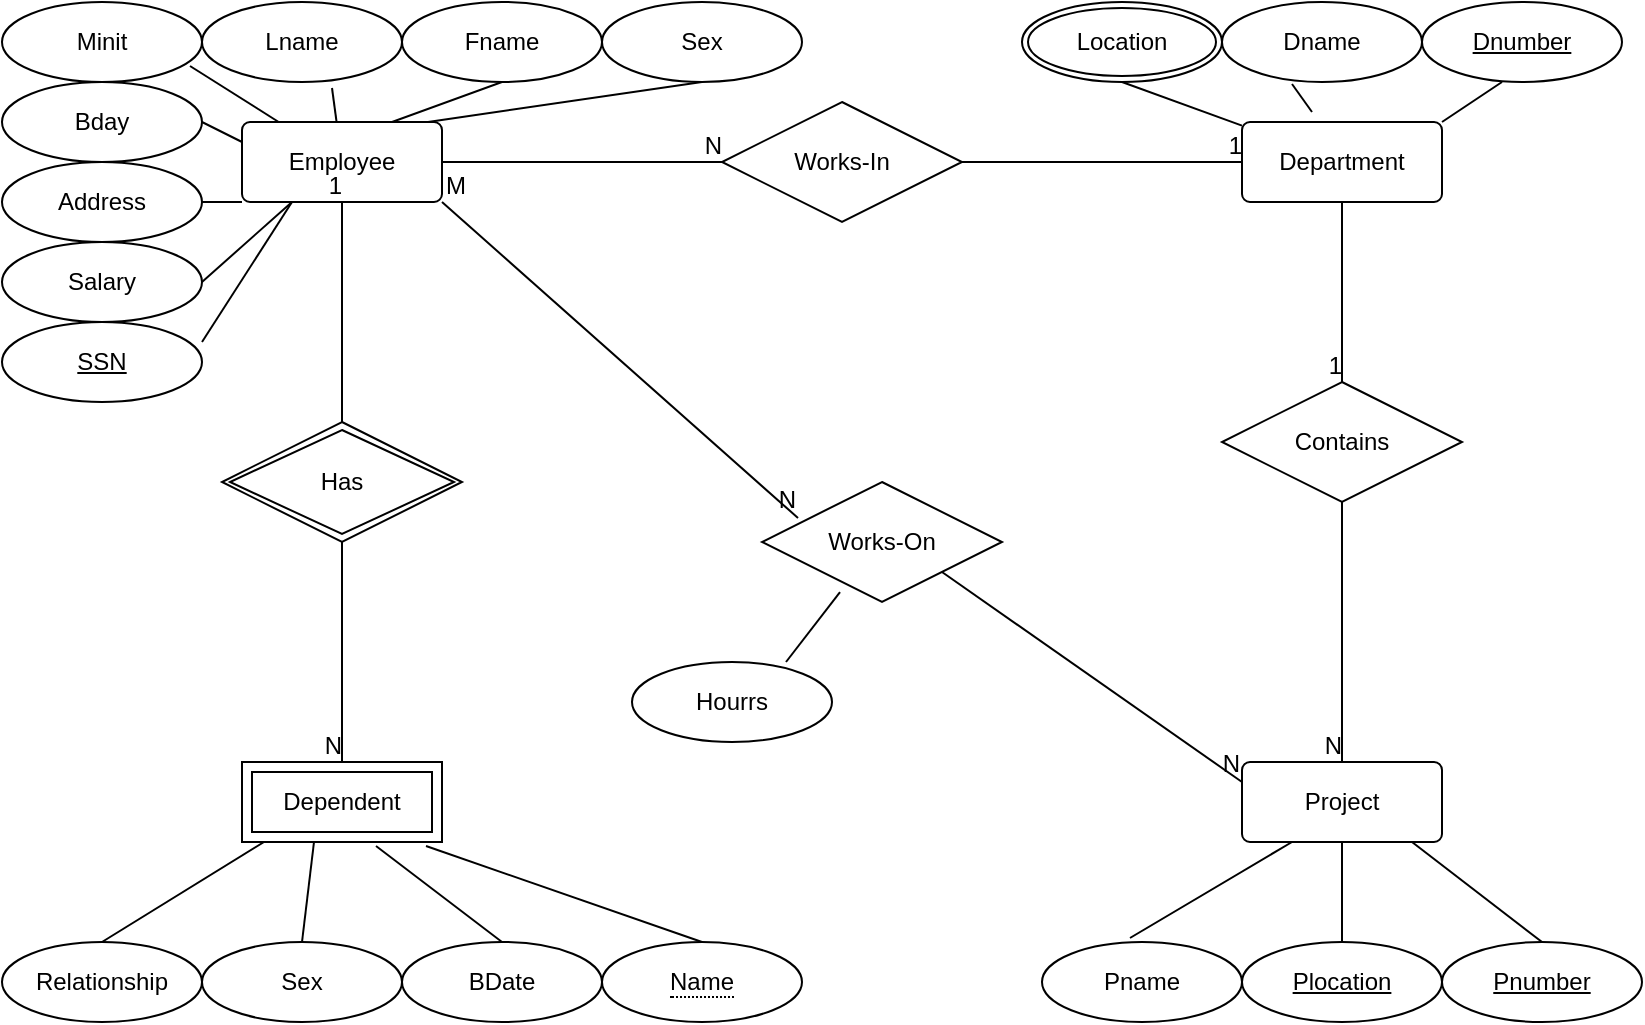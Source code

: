 <mxfile version="20.4.0" type="github">
  <diagram id="R2lEEEUBdFMjLlhIrx00" name="Page-1">
    <mxGraphModel dx="1422" dy="776" grid="1" gridSize="10" guides="1" tooltips="1" connect="1" arrows="1" fold="1" page="1" pageScale="1" pageWidth="850" pageHeight="1100" math="0" shadow="0" extFonts="Permanent Marker^https://fonts.googleapis.com/css?family=Permanent+Marker">
      <root>
        <mxCell id="0" />
        <mxCell id="1" parent="0" />
        <mxCell id="PfcQi40fvJK5_6Pg-RUV-7" value="Project" style="rounded=1;arcSize=10;whiteSpace=wrap;html=1;align=center;" vertex="1" parent="1">
          <mxGeometry x="630" y="440" width="100" height="40" as="geometry" />
        </mxCell>
        <mxCell id="PfcQi40fvJK5_6Pg-RUV-8" value="Department" style="rounded=1;arcSize=10;whiteSpace=wrap;html=1;align=center;" vertex="1" parent="1">
          <mxGeometry x="630" y="120" width="100" height="40" as="geometry" />
        </mxCell>
        <mxCell id="PfcQi40fvJK5_6Pg-RUV-9" value="Employee" style="rounded=1;arcSize=10;whiteSpace=wrap;html=1;align=center;" vertex="1" parent="1">
          <mxGeometry x="130" y="120" width="100" height="40" as="geometry" />
        </mxCell>
        <mxCell id="PfcQi40fvJK5_6Pg-RUV-10" value="Dependent" style="shape=ext;margin=3;double=1;whiteSpace=wrap;html=1;align=center;" vertex="1" parent="1">
          <mxGeometry x="130" y="440" width="100" height="40" as="geometry" />
        </mxCell>
        <mxCell id="PfcQi40fvJK5_6Pg-RUV-11" value="Has" style="shape=rhombus;double=1;perimeter=rhombusPerimeter;whiteSpace=wrap;html=1;align=center;" vertex="1" parent="1">
          <mxGeometry x="120" y="270" width="120" height="60" as="geometry" />
        </mxCell>
        <mxCell id="PfcQi40fvJK5_6Pg-RUV-13" value="" style="endArrow=none;html=1;rounded=0;exitX=0.5;exitY=1;exitDx=0;exitDy=0;entryX=0.5;entryY=0;entryDx=0;entryDy=0;" edge="1" parent="1" source="PfcQi40fvJK5_6Pg-RUV-11" target="PfcQi40fvJK5_6Pg-RUV-10">
          <mxGeometry relative="1" as="geometry">
            <mxPoint x="340" y="390" as="sourcePoint" />
            <mxPoint x="500" y="390" as="targetPoint" />
          </mxGeometry>
        </mxCell>
        <mxCell id="PfcQi40fvJK5_6Pg-RUV-14" value="N" style="resizable=0;html=1;align=right;verticalAlign=bottom;" connectable="0" vertex="1" parent="PfcQi40fvJK5_6Pg-RUV-13">
          <mxGeometry x="1" relative="1" as="geometry" />
        </mxCell>
        <mxCell id="PfcQi40fvJK5_6Pg-RUV-15" value="" style="endArrow=none;html=1;rounded=0;exitX=0.5;exitY=0;exitDx=0;exitDy=0;entryX=0.5;entryY=1;entryDx=0;entryDy=0;" edge="1" parent="1" source="PfcQi40fvJK5_6Pg-RUV-11" target="PfcQi40fvJK5_6Pg-RUV-9">
          <mxGeometry relative="1" as="geometry">
            <mxPoint x="340" y="390" as="sourcePoint" />
            <mxPoint x="500" y="390" as="targetPoint" />
          </mxGeometry>
        </mxCell>
        <mxCell id="PfcQi40fvJK5_6Pg-RUV-16" value="1" style="resizable=0;html=1;align=right;verticalAlign=bottom;" connectable="0" vertex="1" parent="PfcQi40fvJK5_6Pg-RUV-15">
          <mxGeometry x="1" relative="1" as="geometry" />
        </mxCell>
        <mxCell id="PfcQi40fvJK5_6Pg-RUV-19" value="&lt;span style=&quot;border-bottom: 1px dotted&quot;&gt;Name&lt;/span&gt;" style="ellipse;whiteSpace=wrap;html=1;align=center;" vertex="1" parent="1">
          <mxGeometry x="310" y="530" width="100" height="40" as="geometry" />
        </mxCell>
        <mxCell id="PfcQi40fvJK5_6Pg-RUV-22" value="BDate" style="ellipse;whiteSpace=wrap;html=1;align=center;" vertex="1" parent="1">
          <mxGeometry x="210" y="530" width="100" height="40" as="geometry" />
        </mxCell>
        <mxCell id="PfcQi40fvJK5_6Pg-RUV-23" value="Sex" style="ellipse;whiteSpace=wrap;html=1;align=center;" vertex="1" parent="1">
          <mxGeometry x="110" y="530" width="100" height="40" as="geometry" />
        </mxCell>
        <mxCell id="PfcQi40fvJK5_6Pg-RUV-24" value="Relationship" style="ellipse;whiteSpace=wrap;html=1;align=center;" vertex="1" parent="1">
          <mxGeometry x="10" y="530" width="100" height="40" as="geometry" />
        </mxCell>
        <mxCell id="PfcQi40fvJK5_6Pg-RUV-26" value="" style="endArrow=none;html=1;rounded=0;exitX=0.5;exitY=0;exitDx=0;exitDy=0;entryX=0.11;entryY=1;entryDx=0;entryDy=0;entryPerimeter=0;" edge="1" parent="1" source="PfcQi40fvJK5_6Pg-RUV-24" target="PfcQi40fvJK5_6Pg-RUV-10">
          <mxGeometry relative="1" as="geometry">
            <mxPoint x="340" y="390" as="sourcePoint" />
            <mxPoint x="500" y="390" as="targetPoint" />
          </mxGeometry>
        </mxCell>
        <mxCell id="PfcQi40fvJK5_6Pg-RUV-27" value="" style="endArrow=none;html=1;rounded=0;exitX=0.5;exitY=0;exitDx=0;exitDy=0;entryX=0.92;entryY=1.05;entryDx=0;entryDy=0;entryPerimeter=0;" edge="1" parent="1" source="PfcQi40fvJK5_6Pg-RUV-19" target="PfcQi40fvJK5_6Pg-RUV-10">
          <mxGeometry relative="1" as="geometry">
            <mxPoint x="340" y="390" as="sourcePoint" />
            <mxPoint x="500" y="390" as="targetPoint" />
          </mxGeometry>
        </mxCell>
        <mxCell id="PfcQi40fvJK5_6Pg-RUV-28" value="" style="endArrow=none;html=1;rounded=0;exitX=0.5;exitY=0;exitDx=0;exitDy=0;entryX=0.67;entryY=1.05;entryDx=0;entryDy=0;entryPerimeter=0;" edge="1" parent="1" source="PfcQi40fvJK5_6Pg-RUV-22" target="PfcQi40fvJK5_6Pg-RUV-10">
          <mxGeometry relative="1" as="geometry">
            <mxPoint x="340" y="390" as="sourcePoint" />
            <mxPoint x="500" y="390" as="targetPoint" />
          </mxGeometry>
        </mxCell>
        <mxCell id="PfcQi40fvJK5_6Pg-RUV-29" value="" style="endArrow=none;html=1;rounded=0;exitX=0.5;exitY=0;exitDx=0;exitDy=0;entryX=0.36;entryY=1;entryDx=0;entryDy=0;entryPerimeter=0;" edge="1" parent="1" source="PfcQi40fvJK5_6Pg-RUV-23" target="PfcQi40fvJK5_6Pg-RUV-10">
          <mxGeometry relative="1" as="geometry">
            <mxPoint x="340" y="390" as="sourcePoint" />
            <mxPoint x="500" y="390" as="targetPoint" />
          </mxGeometry>
        </mxCell>
        <mxCell id="PfcQi40fvJK5_6Pg-RUV-30" value="Pnumber" style="ellipse;whiteSpace=wrap;html=1;align=center;fontStyle=4;" vertex="1" parent="1">
          <mxGeometry x="730" y="530" width="100" height="40" as="geometry" />
        </mxCell>
        <mxCell id="PfcQi40fvJK5_6Pg-RUV-31" value="Plocation" style="ellipse;whiteSpace=wrap;html=1;align=center;fontStyle=4;" vertex="1" parent="1">
          <mxGeometry x="630" y="530" width="100" height="40" as="geometry" />
        </mxCell>
        <mxCell id="PfcQi40fvJK5_6Pg-RUV-32" value="Pname" style="ellipse;whiteSpace=wrap;html=1;align=center;" vertex="1" parent="1">
          <mxGeometry x="530" y="530" width="100" height="40" as="geometry" />
        </mxCell>
        <mxCell id="PfcQi40fvJK5_6Pg-RUV-33" value="" style="endArrow=none;html=1;rounded=0;exitX=0.5;exitY=0;exitDx=0;exitDy=0;entryX=0.85;entryY=1;entryDx=0;entryDy=0;entryPerimeter=0;" edge="1" parent="1" source="PfcQi40fvJK5_6Pg-RUV-30" target="PfcQi40fvJK5_6Pg-RUV-7">
          <mxGeometry relative="1" as="geometry">
            <mxPoint x="340" y="390" as="sourcePoint" />
            <mxPoint x="500" y="390" as="targetPoint" />
          </mxGeometry>
        </mxCell>
        <mxCell id="PfcQi40fvJK5_6Pg-RUV-34" value="" style="endArrow=none;html=1;rounded=0;exitX=0.5;exitY=0;exitDx=0;exitDy=0;entryX=0.5;entryY=1;entryDx=0;entryDy=0;" edge="1" parent="1" source="PfcQi40fvJK5_6Pg-RUV-31" target="PfcQi40fvJK5_6Pg-RUV-7">
          <mxGeometry relative="1" as="geometry">
            <mxPoint x="340" y="390" as="sourcePoint" />
            <mxPoint x="500" y="390" as="targetPoint" />
          </mxGeometry>
        </mxCell>
        <mxCell id="PfcQi40fvJK5_6Pg-RUV-35" value="" style="endArrow=none;html=1;rounded=0;exitX=0.44;exitY=-0.05;exitDx=0;exitDy=0;exitPerimeter=0;entryX=0.25;entryY=1;entryDx=0;entryDy=0;" edge="1" parent="1" source="PfcQi40fvJK5_6Pg-RUV-32" target="PfcQi40fvJK5_6Pg-RUV-7">
          <mxGeometry relative="1" as="geometry">
            <mxPoint x="340" y="390" as="sourcePoint" />
            <mxPoint x="500" y="390" as="targetPoint" />
          </mxGeometry>
        </mxCell>
        <mxCell id="PfcQi40fvJK5_6Pg-RUV-36" value="Location" style="ellipse;shape=doubleEllipse;margin=3;whiteSpace=wrap;html=1;align=center;" vertex="1" parent="1">
          <mxGeometry x="520" y="60" width="100" height="40" as="geometry" />
        </mxCell>
        <mxCell id="PfcQi40fvJK5_6Pg-RUV-37" value="Dnumber" style="ellipse;whiteSpace=wrap;html=1;align=center;fontStyle=4;" vertex="1" parent="1">
          <mxGeometry x="720" y="60" width="100" height="40" as="geometry" />
        </mxCell>
        <mxCell id="PfcQi40fvJK5_6Pg-RUV-38" value="Dname" style="ellipse;whiteSpace=wrap;html=1;align=center;" vertex="1" parent="1">
          <mxGeometry x="620" y="60" width="100" height="40" as="geometry" />
        </mxCell>
        <mxCell id="PfcQi40fvJK5_6Pg-RUV-39" value="Contains" style="shape=rhombus;perimeter=rhombusPerimeter;whiteSpace=wrap;html=1;align=center;" vertex="1" parent="1">
          <mxGeometry x="620" y="250" width="120" height="60" as="geometry" />
        </mxCell>
        <mxCell id="PfcQi40fvJK5_6Pg-RUV-40" value="" style="endArrow=none;html=1;rounded=0;exitX=0.5;exitY=1;exitDx=0;exitDy=0;entryX=0.5;entryY=0;entryDx=0;entryDy=0;" edge="1" parent="1" source="PfcQi40fvJK5_6Pg-RUV-8" target="PfcQi40fvJK5_6Pg-RUV-39">
          <mxGeometry relative="1" as="geometry">
            <mxPoint x="340" y="390" as="sourcePoint" />
            <mxPoint x="680" y="240" as="targetPoint" />
          </mxGeometry>
        </mxCell>
        <mxCell id="PfcQi40fvJK5_6Pg-RUV-41" value="1" style="resizable=0;html=1;align=right;verticalAlign=bottom;" connectable="0" vertex="1" parent="PfcQi40fvJK5_6Pg-RUV-40">
          <mxGeometry x="1" relative="1" as="geometry" />
        </mxCell>
        <mxCell id="PfcQi40fvJK5_6Pg-RUV-42" value="" style="endArrow=none;html=1;rounded=0;exitX=0.5;exitY=1;exitDx=0;exitDy=0;entryX=0.5;entryY=0;entryDx=0;entryDy=0;" edge="1" parent="1" source="PfcQi40fvJK5_6Pg-RUV-39" target="PfcQi40fvJK5_6Pg-RUV-7">
          <mxGeometry relative="1" as="geometry">
            <mxPoint x="340" y="390" as="sourcePoint" />
            <mxPoint x="500" y="390" as="targetPoint" />
          </mxGeometry>
        </mxCell>
        <mxCell id="PfcQi40fvJK5_6Pg-RUV-43" value="N" style="resizable=0;html=1;align=right;verticalAlign=bottom;" connectable="0" vertex="1" parent="PfcQi40fvJK5_6Pg-RUV-42">
          <mxGeometry x="1" relative="1" as="geometry" />
        </mxCell>
        <mxCell id="PfcQi40fvJK5_6Pg-RUV-44" value="Works-In" style="shape=rhombus;perimeter=rhombusPerimeter;whiteSpace=wrap;html=1;align=center;" vertex="1" parent="1">
          <mxGeometry x="370" y="110" width="120" height="60" as="geometry" />
        </mxCell>
        <mxCell id="PfcQi40fvJK5_6Pg-RUV-45" value="" style="endArrow=none;html=1;rounded=0;exitX=1;exitY=0.5;exitDx=0;exitDy=0;entryX=0;entryY=0.5;entryDx=0;entryDy=0;" edge="1" parent="1" source="PfcQi40fvJK5_6Pg-RUV-44" target="PfcQi40fvJK5_6Pg-RUV-8">
          <mxGeometry relative="1" as="geometry">
            <mxPoint x="340" y="390" as="sourcePoint" />
            <mxPoint x="500" y="390" as="targetPoint" />
          </mxGeometry>
        </mxCell>
        <mxCell id="PfcQi40fvJK5_6Pg-RUV-46" value="1" style="resizable=0;html=1;align=right;verticalAlign=bottom;" connectable="0" vertex="1" parent="PfcQi40fvJK5_6Pg-RUV-45">
          <mxGeometry x="1" relative="1" as="geometry" />
        </mxCell>
        <mxCell id="PfcQi40fvJK5_6Pg-RUV-47" value="" style="endArrow=none;html=1;rounded=0;exitX=1;exitY=0.5;exitDx=0;exitDy=0;entryX=0;entryY=0.5;entryDx=0;entryDy=0;" edge="1" parent="1" source="PfcQi40fvJK5_6Pg-RUV-9" target="PfcQi40fvJK5_6Pg-RUV-44">
          <mxGeometry relative="1" as="geometry">
            <mxPoint x="340" y="390" as="sourcePoint" />
            <mxPoint x="500" y="390" as="targetPoint" />
          </mxGeometry>
        </mxCell>
        <mxCell id="PfcQi40fvJK5_6Pg-RUV-48" value="N" style="resizable=0;html=1;align=right;verticalAlign=bottom;" connectable="0" vertex="1" parent="PfcQi40fvJK5_6Pg-RUV-47">
          <mxGeometry x="1" relative="1" as="geometry" />
        </mxCell>
        <mxCell id="PfcQi40fvJK5_6Pg-RUV-49" value="Works-On" style="shape=rhombus;perimeter=rhombusPerimeter;whiteSpace=wrap;html=1;align=center;" vertex="1" parent="1">
          <mxGeometry x="390" y="300" width="120" height="60" as="geometry" />
        </mxCell>
        <mxCell id="PfcQi40fvJK5_6Pg-RUV-50" value="" style="endArrow=none;html=1;rounded=0;exitX=1;exitY=1;exitDx=0;exitDy=0;entryX=0;entryY=0.25;entryDx=0;entryDy=0;" edge="1" parent="1" source="PfcQi40fvJK5_6Pg-RUV-49" target="PfcQi40fvJK5_6Pg-RUV-7">
          <mxGeometry relative="1" as="geometry">
            <mxPoint x="360" y="330" as="sourcePoint" />
            <mxPoint x="520" y="330" as="targetPoint" />
          </mxGeometry>
        </mxCell>
        <mxCell id="PfcQi40fvJK5_6Pg-RUV-51" value="N" style="resizable=0;html=1;align=right;verticalAlign=bottom;" connectable="0" vertex="1" parent="PfcQi40fvJK5_6Pg-RUV-50">
          <mxGeometry x="1" relative="1" as="geometry" />
        </mxCell>
        <mxCell id="PfcQi40fvJK5_6Pg-RUV-52" value="" style="endArrow=none;html=1;rounded=0;exitX=1;exitY=1;exitDx=0;exitDy=0;entryX=0.15;entryY=0.3;entryDx=0;entryDy=0;entryPerimeter=0;" edge="1" parent="1" source="PfcQi40fvJK5_6Pg-RUV-9" target="PfcQi40fvJK5_6Pg-RUV-49">
          <mxGeometry relative="1" as="geometry">
            <mxPoint x="360" y="330" as="sourcePoint" />
            <mxPoint x="520" y="330" as="targetPoint" />
          </mxGeometry>
        </mxCell>
        <mxCell id="PfcQi40fvJK5_6Pg-RUV-53" value="M" style="resizable=0;html=1;align=left;verticalAlign=bottom;" connectable="0" vertex="1" parent="PfcQi40fvJK5_6Pg-RUV-52">
          <mxGeometry x="-1" relative="1" as="geometry" />
        </mxCell>
        <mxCell id="PfcQi40fvJK5_6Pg-RUV-54" value="N" style="resizable=0;html=1;align=right;verticalAlign=bottom;" connectable="0" vertex="1" parent="PfcQi40fvJK5_6Pg-RUV-52">
          <mxGeometry x="1" relative="1" as="geometry" />
        </mxCell>
        <mxCell id="PfcQi40fvJK5_6Pg-RUV-55" value="Hourrs" style="ellipse;whiteSpace=wrap;html=1;align=center;" vertex="1" parent="1">
          <mxGeometry x="325" y="390" width="100" height="40" as="geometry" />
        </mxCell>
        <mxCell id="PfcQi40fvJK5_6Pg-RUV-57" value="" style="endArrow=none;html=1;rounded=0;exitX=0.77;exitY=0;exitDx=0;exitDy=0;exitPerimeter=0;entryX=0.325;entryY=0.917;entryDx=0;entryDy=0;entryPerimeter=0;" edge="1" parent="1" source="PfcQi40fvJK5_6Pg-RUV-55" target="PfcQi40fvJK5_6Pg-RUV-49">
          <mxGeometry relative="1" as="geometry">
            <mxPoint x="360" y="330" as="sourcePoint" />
            <mxPoint x="520" y="330" as="targetPoint" />
          </mxGeometry>
        </mxCell>
        <mxCell id="PfcQi40fvJK5_6Pg-RUV-59" value="Sex" style="ellipse;whiteSpace=wrap;html=1;align=center;" vertex="1" parent="1">
          <mxGeometry x="310" y="60" width="100" height="40" as="geometry" />
        </mxCell>
        <mxCell id="PfcQi40fvJK5_6Pg-RUV-60" value="Fname" style="ellipse;whiteSpace=wrap;html=1;align=center;" vertex="1" parent="1">
          <mxGeometry x="210" y="60" width="100" height="40" as="geometry" />
        </mxCell>
        <mxCell id="PfcQi40fvJK5_6Pg-RUV-61" value="Lname" style="ellipse;whiteSpace=wrap;html=1;align=center;" vertex="1" parent="1">
          <mxGeometry x="110" y="60" width="100" height="40" as="geometry" />
        </mxCell>
        <mxCell id="PfcQi40fvJK5_6Pg-RUV-62" value="Minit" style="ellipse;whiteSpace=wrap;html=1;align=center;" vertex="1" parent="1">
          <mxGeometry x="10" y="60" width="100" height="40" as="geometry" />
        </mxCell>
        <mxCell id="PfcQi40fvJK5_6Pg-RUV-63" value="Bday" style="ellipse;whiteSpace=wrap;html=1;align=center;" vertex="1" parent="1">
          <mxGeometry x="10" y="100" width="100" height="40" as="geometry" />
        </mxCell>
        <mxCell id="PfcQi40fvJK5_6Pg-RUV-64" value="Salary" style="ellipse;whiteSpace=wrap;html=1;align=center;" vertex="1" parent="1">
          <mxGeometry x="10" y="180" width="100" height="40" as="geometry" />
        </mxCell>
        <mxCell id="PfcQi40fvJK5_6Pg-RUV-65" value="Address" style="ellipse;whiteSpace=wrap;html=1;align=center;" vertex="1" parent="1">
          <mxGeometry x="10" y="140" width="100" height="40" as="geometry" />
        </mxCell>
        <mxCell id="PfcQi40fvJK5_6Pg-RUV-66" value="SSN" style="ellipse;whiteSpace=wrap;html=1;align=center;fontStyle=4;" vertex="1" parent="1">
          <mxGeometry x="10" y="220" width="100" height="40" as="geometry" />
        </mxCell>
        <mxCell id="PfcQi40fvJK5_6Pg-RUV-67" value="" style="endArrow=none;html=1;rounded=0;exitX=0.5;exitY=1;exitDx=0;exitDy=0;entryX=0.93;entryY=0;entryDx=0;entryDy=0;entryPerimeter=0;" edge="1" parent="1" source="PfcQi40fvJK5_6Pg-RUV-59" target="PfcQi40fvJK5_6Pg-RUV-9">
          <mxGeometry relative="1" as="geometry">
            <mxPoint x="360" y="330" as="sourcePoint" />
            <mxPoint x="520" y="330" as="targetPoint" />
          </mxGeometry>
        </mxCell>
        <mxCell id="PfcQi40fvJK5_6Pg-RUV-69" value="" style="endArrow=none;html=1;rounded=0;exitX=1;exitY=0.5;exitDx=0;exitDy=0;" edge="1" parent="1" source="PfcQi40fvJK5_6Pg-RUV-63">
          <mxGeometry relative="1" as="geometry">
            <mxPoint x="360" y="330" as="sourcePoint" />
            <mxPoint x="130" y="130" as="targetPoint" />
          </mxGeometry>
        </mxCell>
        <mxCell id="PfcQi40fvJK5_6Pg-RUV-70" value="" style="endArrow=none;html=1;rounded=0;exitX=0.94;exitY=0.8;exitDx=0;exitDy=0;exitPerimeter=0;" edge="1" parent="1" source="PfcQi40fvJK5_6Pg-RUV-62" target="PfcQi40fvJK5_6Pg-RUV-9">
          <mxGeometry relative="1" as="geometry">
            <mxPoint x="360" y="330" as="sourcePoint" />
            <mxPoint x="520" y="330" as="targetPoint" />
          </mxGeometry>
        </mxCell>
        <mxCell id="PfcQi40fvJK5_6Pg-RUV-71" value="" style="endArrow=none;html=1;rounded=0;exitX=0.65;exitY=1.075;exitDx=0;exitDy=0;exitPerimeter=0;" edge="1" parent="1" source="PfcQi40fvJK5_6Pg-RUV-61" target="PfcQi40fvJK5_6Pg-RUV-9">
          <mxGeometry relative="1" as="geometry">
            <mxPoint x="360" y="330" as="sourcePoint" />
            <mxPoint x="520" y="330" as="targetPoint" />
          </mxGeometry>
        </mxCell>
        <mxCell id="PfcQi40fvJK5_6Pg-RUV-72" value="" style="endArrow=none;html=1;rounded=0;exitX=0.5;exitY=1;exitDx=0;exitDy=0;entryX=0.75;entryY=0;entryDx=0;entryDy=0;" edge="1" parent="1" source="PfcQi40fvJK5_6Pg-RUV-60" target="PfcQi40fvJK5_6Pg-RUV-9">
          <mxGeometry relative="1" as="geometry">
            <mxPoint x="360" y="330" as="sourcePoint" />
            <mxPoint x="520" y="330" as="targetPoint" />
          </mxGeometry>
        </mxCell>
        <mxCell id="PfcQi40fvJK5_6Pg-RUV-73" value="" style="endArrow=none;html=1;rounded=0;exitX=1;exitY=0.25;exitDx=0;exitDy=0;exitPerimeter=0;entryX=0.25;entryY=1;entryDx=0;entryDy=0;" edge="1" parent="1" source="PfcQi40fvJK5_6Pg-RUV-66" target="PfcQi40fvJK5_6Pg-RUV-9">
          <mxGeometry relative="1" as="geometry">
            <mxPoint x="360" y="330" as="sourcePoint" />
            <mxPoint x="520" y="330" as="targetPoint" />
          </mxGeometry>
        </mxCell>
        <mxCell id="PfcQi40fvJK5_6Pg-RUV-74" value="" style="endArrow=none;html=1;rounded=0;exitX=1;exitY=0.5;exitDx=0;exitDy=0;entryX=0.25;entryY=1;entryDx=0;entryDy=0;" edge="1" parent="1" source="PfcQi40fvJK5_6Pg-RUV-64" target="PfcQi40fvJK5_6Pg-RUV-9">
          <mxGeometry relative="1" as="geometry">
            <mxPoint x="360" y="330" as="sourcePoint" />
            <mxPoint x="520" y="330" as="targetPoint" />
          </mxGeometry>
        </mxCell>
        <mxCell id="PfcQi40fvJK5_6Pg-RUV-75" value="" style="endArrow=none;html=1;rounded=0;exitX=1;exitY=0.5;exitDx=0;exitDy=0;entryX=0;entryY=1;entryDx=0;entryDy=0;" edge="1" parent="1" source="PfcQi40fvJK5_6Pg-RUV-65" target="PfcQi40fvJK5_6Pg-RUV-9">
          <mxGeometry relative="1" as="geometry">
            <mxPoint x="360" y="330" as="sourcePoint" />
            <mxPoint x="520" y="330" as="targetPoint" />
          </mxGeometry>
        </mxCell>
        <mxCell id="PfcQi40fvJK5_6Pg-RUV-76" value="" style="endArrow=none;html=1;rounded=0;exitX=0.4;exitY=1;exitDx=0;exitDy=0;exitPerimeter=0;entryX=1;entryY=0;entryDx=0;entryDy=0;" edge="1" parent="1" source="PfcQi40fvJK5_6Pg-RUV-37" target="PfcQi40fvJK5_6Pg-RUV-8">
          <mxGeometry relative="1" as="geometry">
            <mxPoint x="360" y="330" as="sourcePoint" />
            <mxPoint x="520" y="330" as="targetPoint" />
          </mxGeometry>
        </mxCell>
        <mxCell id="PfcQi40fvJK5_6Pg-RUV-77" value="" style="endArrow=none;html=1;rounded=0;exitX=0.35;exitY=1.025;exitDx=0;exitDy=0;exitPerimeter=0;entryX=0.35;entryY=-0.125;entryDx=0;entryDy=0;entryPerimeter=0;" edge="1" parent="1" source="PfcQi40fvJK5_6Pg-RUV-38" target="PfcQi40fvJK5_6Pg-RUV-8">
          <mxGeometry relative="1" as="geometry">
            <mxPoint x="360" y="330" as="sourcePoint" />
            <mxPoint x="520" y="330" as="targetPoint" />
          </mxGeometry>
        </mxCell>
        <mxCell id="PfcQi40fvJK5_6Pg-RUV-78" value="" style="endArrow=none;html=1;rounded=0;exitX=0.5;exitY=1;exitDx=0;exitDy=0;" edge="1" parent="1" source="PfcQi40fvJK5_6Pg-RUV-36" target="PfcQi40fvJK5_6Pg-RUV-8">
          <mxGeometry relative="1" as="geometry">
            <mxPoint x="360" y="330" as="sourcePoint" />
            <mxPoint x="520" y="330" as="targetPoint" />
          </mxGeometry>
        </mxCell>
      </root>
    </mxGraphModel>
  </diagram>
</mxfile>
